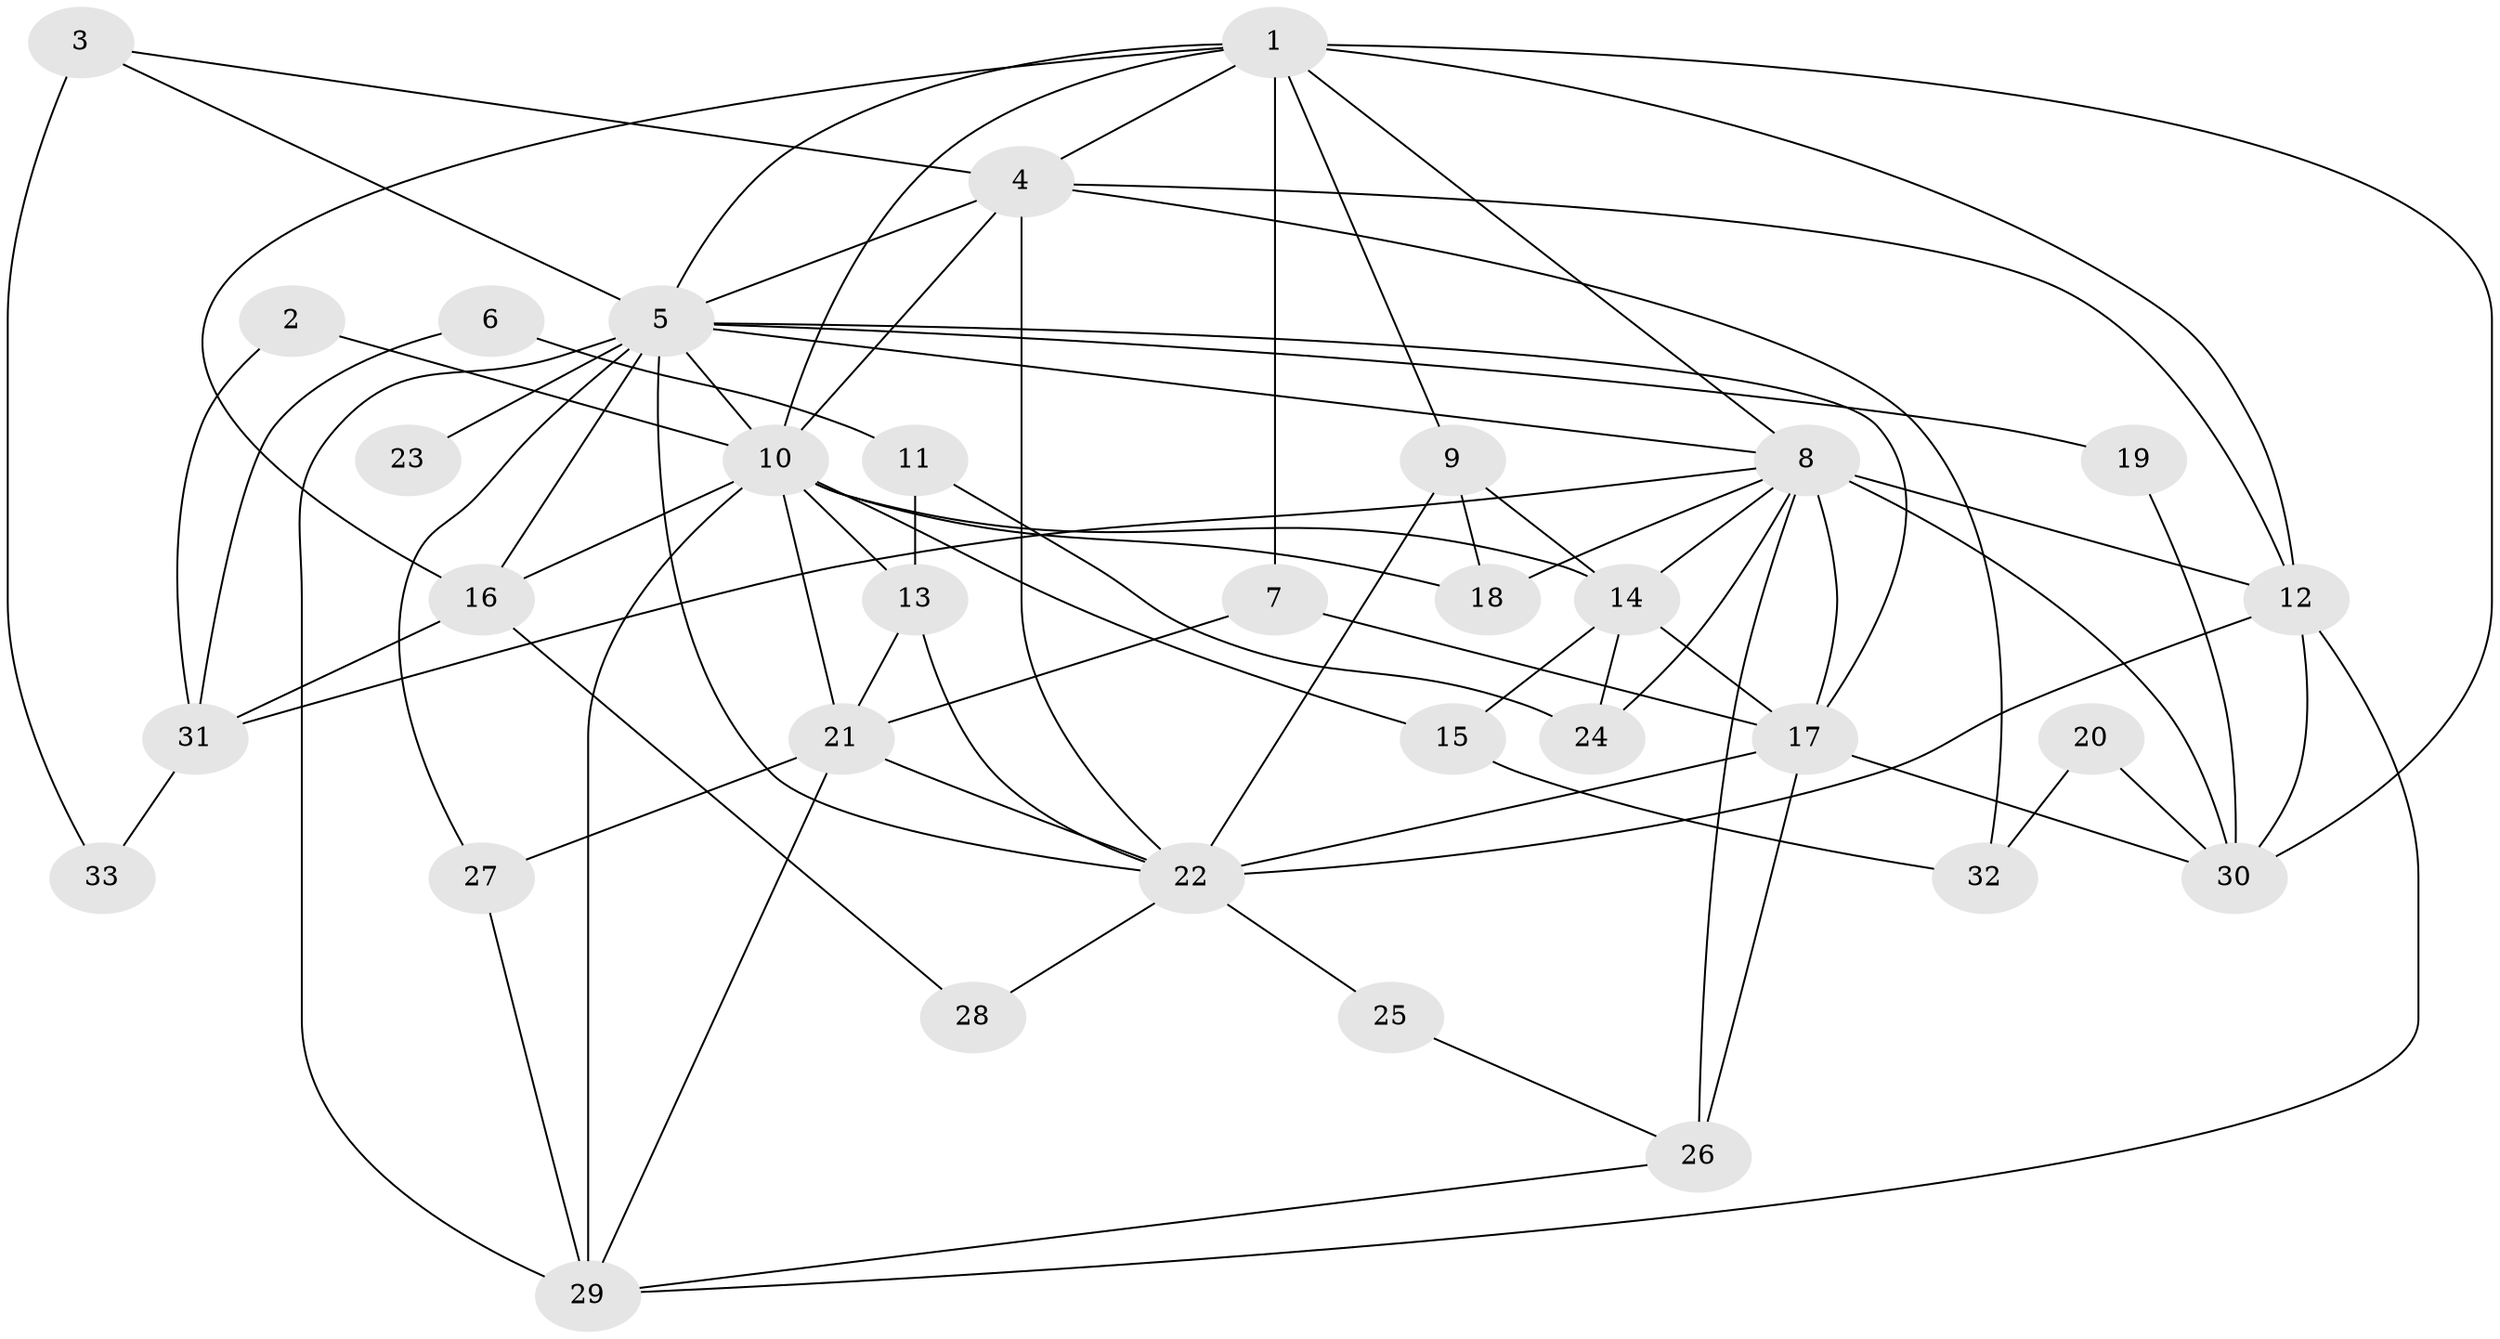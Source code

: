 // original degree distribution, {4: 0.27692307692307694, 2: 0.16923076923076924, 3: 0.2153846153846154, 6: 0.07692307692307693, 5: 0.2, 7: 0.046153846153846156, 8: 0.015384615384615385}
// Generated by graph-tools (version 1.1) at 2025/50/03/04/25 22:50:56]
// undirected, 33 vertices, 78 edges
graph export_dot {
  node [color=gray90,style=filled];
  1;
  2;
  3;
  4;
  5;
  6;
  7;
  8;
  9;
  10;
  11;
  12;
  13;
  14;
  15;
  16;
  17;
  18;
  19;
  20;
  21;
  22;
  23;
  24;
  25;
  26;
  27;
  28;
  29;
  30;
  31;
  32;
  33;
  1 -- 4 [weight=1.0];
  1 -- 5 [weight=1.0];
  1 -- 7 [weight=1.0];
  1 -- 8 [weight=1.0];
  1 -- 9 [weight=1.0];
  1 -- 10 [weight=1.0];
  1 -- 12 [weight=1.0];
  1 -- 16 [weight=1.0];
  1 -- 30 [weight=1.0];
  2 -- 10 [weight=1.0];
  2 -- 31 [weight=1.0];
  3 -- 4 [weight=1.0];
  3 -- 5 [weight=1.0];
  3 -- 33 [weight=1.0];
  4 -- 5 [weight=1.0];
  4 -- 10 [weight=1.0];
  4 -- 12 [weight=1.0];
  4 -- 22 [weight=1.0];
  4 -- 32 [weight=1.0];
  5 -- 8 [weight=2.0];
  5 -- 10 [weight=1.0];
  5 -- 16 [weight=3.0];
  5 -- 17 [weight=2.0];
  5 -- 19 [weight=1.0];
  5 -- 22 [weight=1.0];
  5 -- 23 [weight=2.0];
  5 -- 27 [weight=1.0];
  5 -- 29 [weight=1.0];
  6 -- 11 [weight=1.0];
  6 -- 31 [weight=1.0];
  7 -- 17 [weight=1.0];
  7 -- 21 [weight=1.0];
  8 -- 12 [weight=3.0];
  8 -- 14 [weight=2.0];
  8 -- 17 [weight=3.0];
  8 -- 18 [weight=2.0];
  8 -- 24 [weight=1.0];
  8 -- 26 [weight=1.0];
  8 -- 30 [weight=1.0];
  8 -- 31 [weight=1.0];
  9 -- 14 [weight=1.0];
  9 -- 18 [weight=1.0];
  9 -- 22 [weight=1.0];
  10 -- 13 [weight=1.0];
  10 -- 14 [weight=1.0];
  10 -- 15 [weight=1.0];
  10 -- 16 [weight=1.0];
  10 -- 18 [weight=1.0];
  10 -- 21 [weight=1.0];
  10 -- 29 [weight=3.0];
  11 -- 13 [weight=1.0];
  11 -- 24 [weight=1.0];
  12 -- 22 [weight=2.0];
  12 -- 29 [weight=1.0];
  12 -- 30 [weight=1.0];
  13 -- 21 [weight=1.0];
  13 -- 22 [weight=1.0];
  14 -- 15 [weight=1.0];
  14 -- 17 [weight=1.0];
  14 -- 24 [weight=1.0];
  15 -- 32 [weight=1.0];
  16 -- 28 [weight=1.0];
  16 -- 31 [weight=1.0];
  17 -- 22 [weight=1.0];
  17 -- 26 [weight=2.0];
  17 -- 30 [weight=1.0];
  19 -- 30 [weight=1.0];
  20 -- 30 [weight=1.0];
  20 -- 32 [weight=1.0];
  21 -- 22 [weight=1.0];
  21 -- 27 [weight=1.0];
  21 -- 29 [weight=1.0];
  22 -- 25 [weight=1.0];
  22 -- 28 [weight=1.0];
  25 -- 26 [weight=1.0];
  26 -- 29 [weight=1.0];
  27 -- 29 [weight=1.0];
  31 -- 33 [weight=1.0];
}
